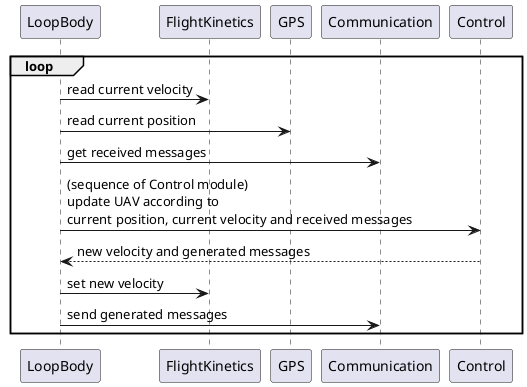@startuml

loop
  LoopBody -> FlightKinetics : read current velocity
  LoopBody -> GPS : read current position
  LoopBody -> Communication : get received messages

  LoopBody -> Control : (sequence of Control module)\nupdate UAV according to \ncurrent position, current velocity and received messages
  return new velocity and generated messages

  LoopBody -> FlightKinetics : set new velocity
  LoopBody -> Communication : send generated messages
end

@enduml

